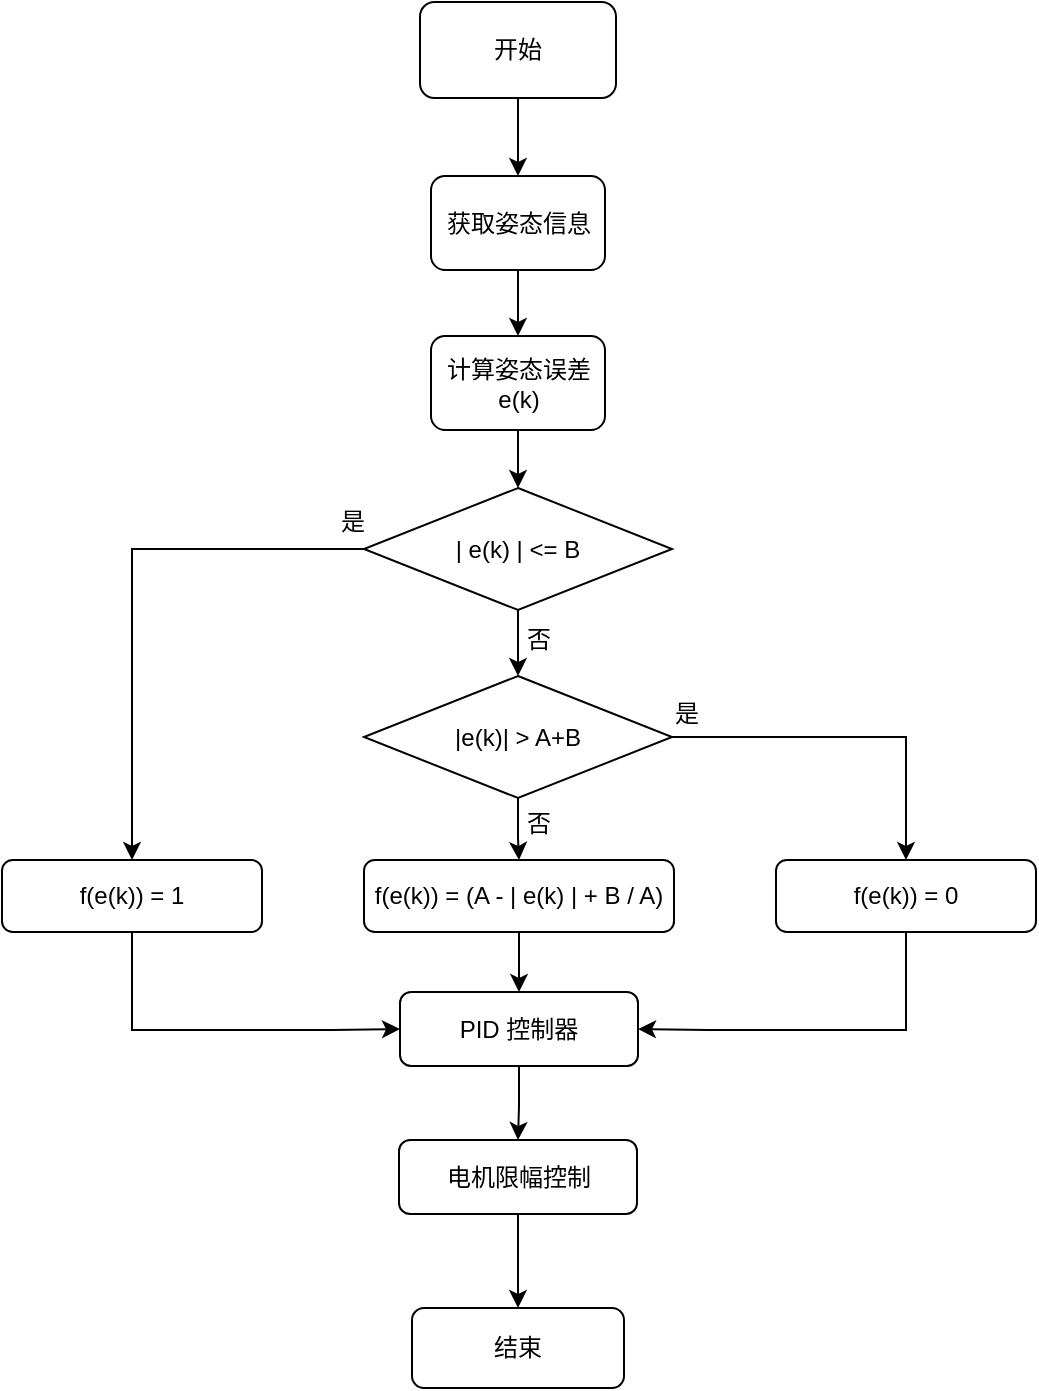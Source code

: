 <mxfile version="21.2.9" type="github">
  <diagram name="第 1 页" id="27Nhkhzu5jcFtb-j-4I-">
    <mxGraphModel dx="1235" dy="636" grid="0" gridSize="10" guides="1" tooltips="1" connect="1" arrows="1" fold="1" page="1" pageScale="1" pageWidth="827" pageHeight="1169" math="0" shadow="0">
      <root>
        <mxCell id="0" />
        <mxCell id="1" parent="0" />
        <mxCell id="qwb_3Frb6ZhDLgbbbh25-3" value="" style="edgeStyle=orthogonalEdgeStyle;rounded=0;orthogonalLoop=1;jettySize=auto;html=1;" edge="1" parent="1" source="qwb_3Frb6ZhDLgbbbh25-1" target="qwb_3Frb6ZhDLgbbbh25-2">
          <mxGeometry relative="1" as="geometry" />
        </mxCell>
        <mxCell id="qwb_3Frb6ZhDLgbbbh25-1" value="开始" style="rounded=1;whiteSpace=wrap;html=1;" vertex="1" parent="1">
          <mxGeometry x="278" y="138" width="98" height="48" as="geometry" />
        </mxCell>
        <mxCell id="qwb_3Frb6ZhDLgbbbh25-5" value="" style="edgeStyle=orthogonalEdgeStyle;rounded=0;orthogonalLoop=1;jettySize=auto;html=1;" edge="1" parent="1" source="qwb_3Frb6ZhDLgbbbh25-2" target="qwb_3Frb6ZhDLgbbbh25-4">
          <mxGeometry relative="1" as="geometry" />
        </mxCell>
        <mxCell id="qwb_3Frb6ZhDLgbbbh25-2" value="获取姿态信息" style="whiteSpace=wrap;html=1;rounded=1;" vertex="1" parent="1">
          <mxGeometry x="283.5" y="225" width="87" height="47" as="geometry" />
        </mxCell>
        <mxCell id="qwb_3Frb6ZhDLgbbbh25-8" value="" style="edgeStyle=orthogonalEdgeStyle;rounded=0;orthogonalLoop=1;jettySize=auto;html=1;" edge="1" parent="1" source="qwb_3Frb6ZhDLgbbbh25-4" target="qwb_3Frb6ZhDLgbbbh25-7">
          <mxGeometry relative="1" as="geometry" />
        </mxCell>
        <mxCell id="qwb_3Frb6ZhDLgbbbh25-4" value="计算姿态误差e(k)" style="whiteSpace=wrap;html=1;rounded=1;" vertex="1" parent="1">
          <mxGeometry x="283.5" y="305" width="87" height="47" as="geometry" />
        </mxCell>
        <mxCell id="qwb_3Frb6ZhDLgbbbh25-10" value="" style="edgeStyle=orthogonalEdgeStyle;rounded=0;orthogonalLoop=1;jettySize=auto;html=1;" edge="1" parent="1" source="qwb_3Frb6ZhDLgbbbh25-7" target="qwb_3Frb6ZhDLgbbbh25-9">
          <mxGeometry relative="1" as="geometry" />
        </mxCell>
        <mxCell id="qwb_3Frb6ZhDLgbbbh25-25" style="edgeStyle=orthogonalEdgeStyle;rounded=0;orthogonalLoop=1;jettySize=auto;html=1;entryX=0.5;entryY=0;entryDx=0;entryDy=0;" edge="1" parent="1" source="qwb_3Frb6ZhDLgbbbh25-7" target="qwb_3Frb6ZhDLgbbbh25-20">
          <mxGeometry relative="1" as="geometry" />
        </mxCell>
        <mxCell id="qwb_3Frb6ZhDLgbbbh25-7" value="| e(k) | &amp;lt;= B" style="rhombus;whiteSpace=wrap;html=1;" vertex="1" parent="1">
          <mxGeometry x="250" y="381" width="154" height="61" as="geometry" />
        </mxCell>
        <mxCell id="qwb_3Frb6ZhDLgbbbh25-13" value="" style="edgeStyle=orthogonalEdgeStyle;rounded=0;orthogonalLoop=1;jettySize=auto;html=1;" edge="1" parent="1" source="qwb_3Frb6ZhDLgbbbh25-9" target="qwb_3Frb6ZhDLgbbbh25-12">
          <mxGeometry relative="1" as="geometry" />
        </mxCell>
        <mxCell id="qwb_3Frb6ZhDLgbbbh25-17" style="edgeStyle=orthogonalEdgeStyle;rounded=0;orthogonalLoop=1;jettySize=auto;html=1;entryX=0.5;entryY=0;entryDx=0;entryDy=0;" edge="1" parent="1" source="qwb_3Frb6ZhDLgbbbh25-9" target="qwb_3Frb6ZhDLgbbbh25-18">
          <mxGeometry relative="1" as="geometry">
            <mxPoint x="517.931" y="559.138" as="targetPoint" />
          </mxGeometry>
        </mxCell>
        <mxCell id="qwb_3Frb6ZhDLgbbbh25-9" value="|e(k)| &amp;gt; A+B" style="rhombus;whiteSpace=wrap;html=1;" vertex="1" parent="1">
          <mxGeometry x="250" y="475" width="154" height="61" as="geometry" />
        </mxCell>
        <mxCell id="qwb_3Frb6ZhDLgbbbh25-11" value="否" style="text;html=1;align=center;verticalAlign=middle;resizable=0;points=[];autosize=1;strokeColor=none;fillColor=none;" vertex="1" parent="1">
          <mxGeometry x="322" y="444" width="30" height="26" as="geometry" />
        </mxCell>
        <mxCell id="qwb_3Frb6ZhDLgbbbh25-16" value="" style="edgeStyle=orthogonalEdgeStyle;rounded=0;orthogonalLoop=1;jettySize=auto;html=1;" edge="1" parent="1" source="qwb_3Frb6ZhDLgbbbh25-12" target="qwb_3Frb6ZhDLgbbbh25-15">
          <mxGeometry relative="1" as="geometry" />
        </mxCell>
        <mxCell id="qwb_3Frb6ZhDLgbbbh25-12" value="f(e(k)) = (A - | e(k) | + B / A)" style="rounded=1;whiteSpace=wrap;html=1;" vertex="1" parent="1">
          <mxGeometry x="250" y="567" width="155" height="36" as="geometry" />
        </mxCell>
        <mxCell id="qwb_3Frb6ZhDLgbbbh25-14" value="否" style="text;html=1;align=center;verticalAlign=middle;resizable=0;points=[];autosize=1;strokeColor=none;fillColor=none;" vertex="1" parent="1">
          <mxGeometry x="322" y="536" width="30" height="26" as="geometry" />
        </mxCell>
        <mxCell id="qwb_3Frb6ZhDLgbbbh25-27" value="" style="edgeStyle=orthogonalEdgeStyle;rounded=0;orthogonalLoop=1;jettySize=auto;html=1;" edge="1" parent="1" source="qwb_3Frb6ZhDLgbbbh25-15" target="qwb_3Frb6ZhDLgbbbh25-26">
          <mxGeometry relative="1" as="geometry" />
        </mxCell>
        <mxCell id="qwb_3Frb6ZhDLgbbbh25-15" value="PID 控制器" style="rounded=1;whiteSpace=wrap;html=1;" vertex="1" parent="1">
          <mxGeometry x="268" y="633" width="119" height="37" as="geometry" />
        </mxCell>
        <mxCell id="qwb_3Frb6ZhDLgbbbh25-19" style="edgeStyle=orthogonalEdgeStyle;rounded=0;orthogonalLoop=1;jettySize=auto;html=1;entryX=1;entryY=0.5;entryDx=0;entryDy=0;" edge="1" parent="1" source="qwb_3Frb6ZhDLgbbbh25-18" target="qwb_3Frb6ZhDLgbbbh25-15">
          <mxGeometry relative="1" as="geometry">
            <Array as="points">
              <mxPoint x="521" y="652" />
              <mxPoint x="422" y="652" />
            </Array>
          </mxGeometry>
        </mxCell>
        <mxCell id="qwb_3Frb6ZhDLgbbbh25-18" value="f(e(k)) = 0" style="rounded=1;whiteSpace=wrap;html=1;" vertex="1" parent="1">
          <mxGeometry x="456" y="567" width="130" height="36" as="geometry" />
        </mxCell>
        <mxCell id="qwb_3Frb6ZhDLgbbbh25-24" style="edgeStyle=orthogonalEdgeStyle;rounded=0;orthogonalLoop=1;jettySize=auto;html=1;entryX=0;entryY=0.5;entryDx=0;entryDy=0;" edge="1" parent="1" source="qwb_3Frb6ZhDLgbbbh25-20" target="qwb_3Frb6ZhDLgbbbh25-15">
          <mxGeometry relative="1" as="geometry">
            <Array as="points">
              <mxPoint x="134" y="652" />
              <mxPoint x="234" y="652" />
            </Array>
          </mxGeometry>
        </mxCell>
        <mxCell id="qwb_3Frb6ZhDLgbbbh25-20" value="f(e(k)) = 1" style="rounded=1;whiteSpace=wrap;html=1;" vertex="1" parent="1">
          <mxGeometry x="69" y="567" width="130" height="36" as="geometry" />
        </mxCell>
        <mxCell id="qwb_3Frb6ZhDLgbbbh25-21" value="是" style="text;html=1;align=center;verticalAlign=middle;resizable=0;points=[];autosize=1;strokeColor=none;fillColor=none;" vertex="1" parent="1">
          <mxGeometry x="396" y="481" width="30" height="26" as="geometry" />
        </mxCell>
        <mxCell id="qwb_3Frb6ZhDLgbbbh25-23" value="是" style="text;html=1;align=center;verticalAlign=middle;resizable=0;points=[];autosize=1;strokeColor=none;fillColor=none;" vertex="1" parent="1">
          <mxGeometry x="229" y="385" width="30" height="26" as="geometry" />
        </mxCell>
        <mxCell id="qwb_3Frb6ZhDLgbbbh25-29" value="" style="edgeStyle=orthogonalEdgeStyle;rounded=0;orthogonalLoop=1;jettySize=auto;html=1;" edge="1" parent="1" source="qwb_3Frb6ZhDLgbbbh25-26" target="qwb_3Frb6ZhDLgbbbh25-28">
          <mxGeometry relative="1" as="geometry" />
        </mxCell>
        <mxCell id="qwb_3Frb6ZhDLgbbbh25-26" value="电机限幅控制" style="rounded=1;whiteSpace=wrap;html=1;" vertex="1" parent="1">
          <mxGeometry x="267.5" y="707" width="119" height="37" as="geometry" />
        </mxCell>
        <mxCell id="qwb_3Frb6ZhDLgbbbh25-28" value="结束" style="whiteSpace=wrap;html=1;rounded=1;" vertex="1" parent="1">
          <mxGeometry x="274" y="791" width="106" height="40" as="geometry" />
        </mxCell>
      </root>
    </mxGraphModel>
  </diagram>
</mxfile>
